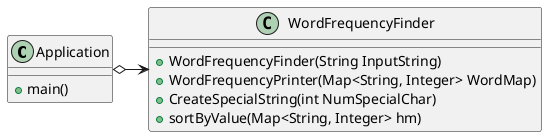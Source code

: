 @startuml
'https://plantuml.com/sequence-diagram

class Application{
+main()
}

class WordFrequencyFinder{



+WordFrequencyFinder(String InputString)
+WordFrequencyPrinter(Map<String, Integer> WordMap)
+CreateSpecialString(int NumSpecialChar)
+sortByValue(Map<String, Integer> hm)

}

Application o->WordFrequencyFinder
@enduml